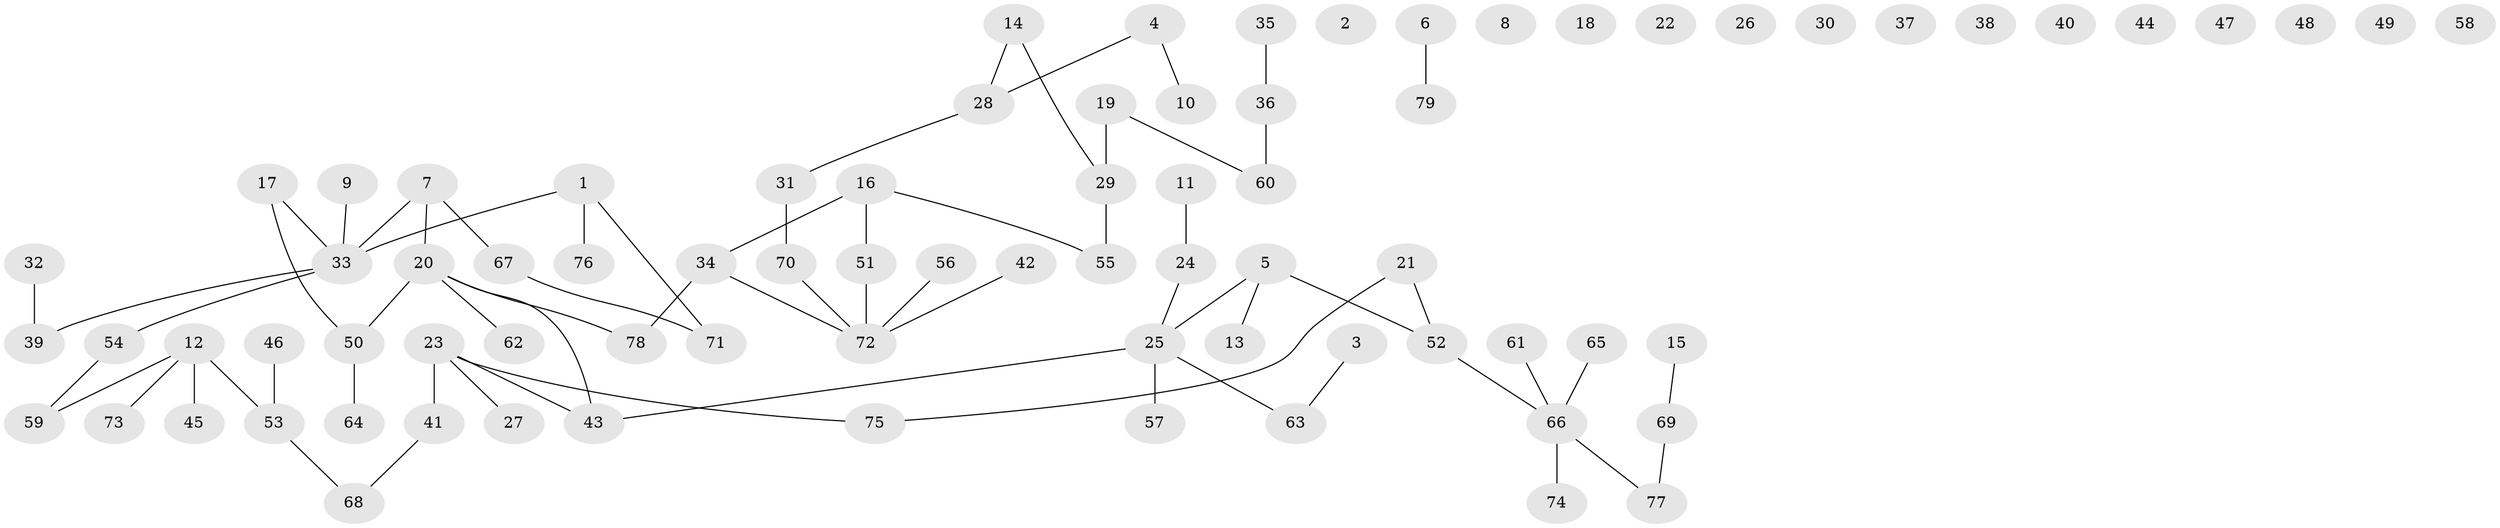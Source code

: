 // Generated by graph-tools (version 1.1) at 2025/33/03/09/25 02:33:39]
// undirected, 79 vertices, 69 edges
graph export_dot {
graph [start="1"]
  node [color=gray90,style=filled];
  1;
  2;
  3;
  4;
  5;
  6;
  7;
  8;
  9;
  10;
  11;
  12;
  13;
  14;
  15;
  16;
  17;
  18;
  19;
  20;
  21;
  22;
  23;
  24;
  25;
  26;
  27;
  28;
  29;
  30;
  31;
  32;
  33;
  34;
  35;
  36;
  37;
  38;
  39;
  40;
  41;
  42;
  43;
  44;
  45;
  46;
  47;
  48;
  49;
  50;
  51;
  52;
  53;
  54;
  55;
  56;
  57;
  58;
  59;
  60;
  61;
  62;
  63;
  64;
  65;
  66;
  67;
  68;
  69;
  70;
  71;
  72;
  73;
  74;
  75;
  76;
  77;
  78;
  79;
  1 -- 33;
  1 -- 71;
  1 -- 76;
  3 -- 63;
  4 -- 10;
  4 -- 28;
  5 -- 13;
  5 -- 25;
  5 -- 52;
  6 -- 79;
  7 -- 20;
  7 -- 33;
  7 -- 67;
  9 -- 33;
  11 -- 24;
  12 -- 45;
  12 -- 53;
  12 -- 59;
  12 -- 73;
  14 -- 28;
  14 -- 29;
  15 -- 69;
  16 -- 34;
  16 -- 51;
  16 -- 55;
  17 -- 33;
  17 -- 50;
  19 -- 29;
  19 -- 60;
  20 -- 43;
  20 -- 50;
  20 -- 62;
  20 -- 78;
  21 -- 52;
  21 -- 75;
  23 -- 27;
  23 -- 41;
  23 -- 43;
  23 -- 75;
  24 -- 25;
  25 -- 43;
  25 -- 57;
  25 -- 63;
  28 -- 31;
  29 -- 55;
  31 -- 70;
  32 -- 39;
  33 -- 39;
  33 -- 54;
  34 -- 72;
  34 -- 78;
  35 -- 36;
  36 -- 60;
  41 -- 68;
  42 -- 72;
  46 -- 53;
  50 -- 64;
  51 -- 72;
  52 -- 66;
  53 -- 68;
  54 -- 59;
  56 -- 72;
  61 -- 66;
  65 -- 66;
  66 -- 74;
  66 -- 77;
  67 -- 71;
  69 -- 77;
  70 -- 72;
}
